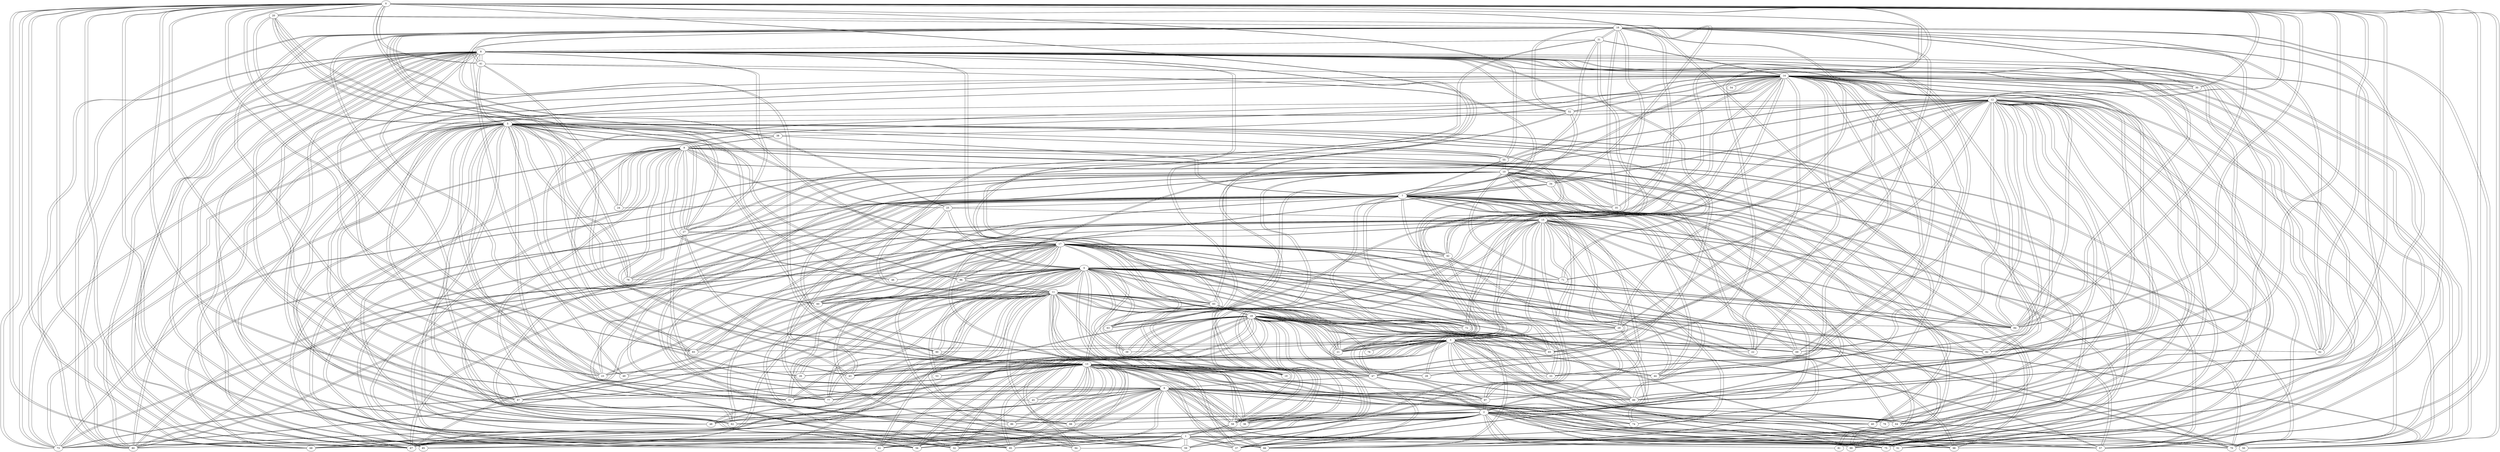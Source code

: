 # this file was generated by giac 1.7.0, (c) B. Parisse and R. De Graeve, Institut Fourier, Universite de Grenoble I
graph {
  graph [directed=false,weighted=true];
  0 [label=0];
  0 -- 20 [weight=3];
  0 -- 25 [weight=23];
  0 -- 29 [weight=5];
  0 -- 30 [weight=9];
  0 -- 34 [weight=14];
  0 -- 41 [weight=11];
  0 -- 42 [weight=12];
  0 -- 44 [weight=11];
  0 -- 47 [weight=22];
  0 -- 49 [weight=23];
  0 -- 50 [weight=2];
  0 -- 55 [weight=16];
  0 -- 58 [weight=5];
  0 -- 67 [weight=4];
  0 -- 68 [weight=24];
  0 -- 73 [weight=14];
  0 -- 75 [weight=24];
  0 -- 80 [weight=1];
  0 -- 82 [weight=2];
  0 -- 83 [weight=4];
  0 -- 84 [weight=7];
  0 -- 85 [weight=13];
  0 -- 87 [weight=13];
  0 -- 89 [weight=22];
  0 -- 91 [weight=15];
  0 -- 95 [weight=20];
  0 -- 99 [weight=24];
  1 [label=1];
  1 -- 32 [weight=16];
  1 -- 37 [weight=25];
  1 -- 50 [weight=15];
  1 -- 51 [weight=24];
  1 -- 56 [weight=25];
  1 -- 57 [weight=25];
  1 -- 58 [weight=18];
  1 -- 59 [weight=19];
  1 -- 61 [weight=8];
  1 -- 66 [weight=8];
  1 -- 67 [weight=23];
  1 -- 68 [weight=4];
  1 -- 70 [weight=10];
  1 -- 73 [weight=8];
  1 -- 75 [weight=2];
  1 -- 80 [weight=12];
  1 -- 81 [weight=17];
  1 -- 85 [weight=19];
  1 -- 94 [weight=20];
  1 -- 95 [weight=18];
  1 -- 98 [weight=24];
  1 -- 99 [weight=6];
  2 [label=2];
  2 -- 20 [weight=2];
  2 -- 29 [weight=4];
  2 -- 34 [weight=24];
  2 -- 36 [weight=25];
  2 -- 37 [weight=14];
  2 -- 40 [weight=8];
  2 -- 42 [weight=10];
  2 -- 47 [weight=8];
  2 -- 48 [weight=15];
  2 -- 51 [weight=20];
  2 -- 57 [weight=21];
  2 -- 58 [weight=3];
  2 -- 59 [weight=14];
  2 -- 62 [weight=16];
  2 -- 64 [weight=5];
  2 -- 67 [weight=8];
  2 -- 73 [weight=25];
  2 -- 74 [weight=22];
  2 -- 75 [weight=23];
  2 -- 79 [weight=18];
  2 -- 85 [weight=6];
  2 -- 86 [weight=12];
  2 -- 88 [weight=22];
  2 -- 95 [weight=20];
  2 -- 97 [weight=3];
  2 -- 98 [weight=20];
  2 -- 99 [weight=20];
  3 [label=3];
  3 -- 21 [weight=8];
  3 -- 22 [weight=25];
  3 -- 29 [weight=9];
  3 -- 32 [weight=6];
  3 -- 33 [weight=13];
  3 -- 39 [weight=12];
  3 -- 42 [weight=15];
  3 -- 43 [weight=17];
  3 -- 45 [weight=4];
  3 -- 51 [weight=5];
  3 -- 56 [weight=19];
  3 -- 64 [weight=20];
  3 -- 65 [weight=18];
  3 -- 68 [weight=23];
  3 -- 69 [weight=20];
  3 -- 75 [weight=16];
  3 -- 76 [weight=5];
  3 -- 82 [weight=9];
  3 -- 83 [weight=24];
  3 -- 89 [weight=22];
  3 -- 90 [weight=1];
  3 -- 92 [weight=8];
  3 -- 95 [weight=4];
  4 [label=4];
  4 -- 19 [weight=7];
  4 -- 20 [weight=8];
  4 -- 21 [weight=14];
  4 -- 25 [weight=11];
  4 -- 26 [weight=8];
  4 -- 29 [weight=9];
  4 -- 39 [weight=2];
  4 -- 42 [weight=13];
  4 -- 46 [weight=7];
  4 -- 50 [weight=4];
  4 -- 58 [weight=8];
  4 -- 60 [weight=10];
  4 -- 63 [weight=15];
  4 -- 70 [weight=16];
  4 -- 71 [weight=15];
  4 -- 72 [weight=2];
  4 -- 73 [weight=1];
  4 -- 76 [weight=17];
  4 -- 77 [weight=2];
  4 -- 78 [weight=23];
  4 -- 83 [weight=23];
  4 -- 84 [weight=2];
  4 -- 85 [weight=3];
  4 -- 87 [weight=7];
  4 -- 89 [weight=2];
  4 -- 90 [weight=13];
  4 -- 91 [weight=10];
  4 -- 92 [weight=17];
  4 -- 96 [weight=18];
  4 -- 97 [weight=10];
  5 [label=5];
  5 -- 20 [weight=20];
  5 -- 23 [weight=23];
  5 -- 24 [weight=10];
  5 -- 25 [weight=14];
  5 -- 26 [weight=19];
  5 -- 27 [weight=19];
  5 -- 32 [weight=16];
  5 -- 37 [weight=2];
  5 -- 38 [weight=1];
  5 -- 41 [weight=22];
  5 -- 51 [weight=9];
  5 -- 52 [weight=5];
  5 -- 55 [weight=5];
  5 -- 56 [weight=9];
  5 -- 58 [weight=18];
  5 -- 59 [weight=12];
  5 -- 60 [weight=23];
  5 -- 62 [weight=14];
  5 -- 64 [weight=12];
  5 -- 71 [weight=12];
  5 -- 73 [weight=25];
  5 -- 75 [weight=5];
  5 -- 77 [weight=12];
  5 -- 78 [weight=15];
  5 -- 80 [weight=22];
  5 -- 86 [weight=1];
  5 -- 87 [weight=21];
  5 -- 88 [weight=8];
  5 -- 96 [weight=11];
  6 [label=6];
  6 -- 25 [weight=4];
  6 -- 27 [weight=25];
  6 -- 34 [weight=4];
  6 -- 36 [weight=21];
  6 -- 45 [weight=2];
  6 -- 47 [weight=2];
  6 -- 50 [weight=22];
  6 -- 51 [weight=9];
  6 -- 56 [weight=18];
  6 -- 58 [weight=1];
  6 -- 61 [weight=4];
  6 -- 62 [weight=20];
  6 -- 66 [weight=23];
  6 -- 68 [weight=18];
  6 -- 74 [weight=5];
  6 -- 75 [weight=18];
  6 -- 77 [weight=2];
  6 -- 87 [weight=1];
  6 -- 88 [weight=5];
  6 -- 89 [weight=25];
  6 -- 91 [weight=12];
  6 -- 95 [weight=16];
  6 -- 97 [weight=20];
  6 -- 99 [weight=2];
  7 [label=7];
  7 -- 24 [weight=4];
  7 -- 25 [weight=23];
  7 -- 29 [weight=17];
  7 -- 34 [weight=13];
  7 -- 35 [weight=6];
  7 -- 38 [weight=2];
  7 -- 41 [weight=8];
  7 -- 42 [weight=21];
  7 -- 43 [weight=3];
  7 -- 44 [weight=17];
  7 -- 45 [weight=17];
  7 -- 47 [weight=8];
  7 -- 48 [weight=7];
  7 -- 52 [weight=6];
  7 -- 55 [weight=24];
  7 -- 60 [weight=15];
  7 -- 61 [weight=3];
  7 -- 62 [weight=18];
  7 -- 66 [weight=2];
  7 -- 68 [weight=4];
  7 -- 69 [weight=14];
  7 -- 72 [weight=11];
  7 -- 74 [weight=14];
  7 -- 75 [weight=23];
  7 -- 80 [weight=15];
  7 -- 81 [weight=21];
  7 -- 94 [weight=12];
  7 -- 97 [weight=16];
  7 -- 99 [weight=13];
  8 [label=8];
  8 -- 19 [weight=7];
  8 -- 23 [weight=23];
  8 -- 27 [weight=6];
  8 -- 31 [weight=1];
  8 -- 33 [weight=10];
  8 -- 41 [weight=25];
  8 -- 47 [weight=12];
  8 -- 48 [weight=10];
  8 -- 49 [weight=9];
  8 -- 50 [weight=12];
  8 -- 52 [weight=1];
  8 -- 58 [weight=2];
  8 -- 61 [weight=22];
  8 -- 62 [weight=10];
  8 -- 64 [weight=15];
  8 -- 67 [weight=15];
  8 -- 68 [weight=23];
  8 -- 69 [weight=8];
  8 -- 70 [weight=10];
  8 -- 73 [weight=21];
  8 -- 75 [weight=22];
  8 -- 80 [weight=12];
  8 -- 83 [weight=2];
  8 -- 84 [weight=13];
  8 -- 85 [weight=24];
  8 -- 87 [weight=14];
  8 -- 89 [weight=20];
  8 -- 91 [weight=12];
  8 -- 92 [weight=8];
  8 -- 93 [weight=14];
  8 -- 95 [weight=6];
  8 -- 97 [weight=11];
  9 [label=9];
  9 -- 22 [weight=18];
  9 -- 24 [weight=25];
  9 -- 27 [weight=20];
  9 -- 32 [weight=21];
  9 -- 38 [weight=22];
  9 -- 40 [weight=6];
  9 -- 43 [weight=8];
  9 -- 46 [weight=19];
  9 -- 48 [weight=18];
  9 -- 55 [weight=4];
  9 -- 56 [weight=6];
  9 -- 67 [weight=20];
  9 -- 70 [weight=13];
  9 -- 78 [weight=2];
  9 -- 82 [weight=6];
  9 -- 83 [weight=6];
  9 -- 84 [weight=9];
  9 -- 93 [weight=24];
  9 -- 99 [weight=4];
  10 [label=10];
  10 -- 31 [weight=13];
  10 -- 34 [weight=7];
  10 -- 35 [weight=20];
  10 -- 37 [weight=3];
  10 -- 55 [weight=19];
  10 -- 56 [weight=22];
  10 -- 57 [weight=24];
  10 -- 58 [weight=9];
  10 -- 61 [weight=5];
  10 -- 65 [weight=3];
  10 -- 67 [weight=9];
  10 -- 69 [weight=18];
  10 -- 71 [weight=1];
  10 -- 73 [weight=18];
  10 -- 77 [weight=3];
  10 -- 78 [weight=7];
  10 -- 85 [weight=8];
  10 -- 90 [weight=16];
  10 -- 92 [weight=18];
  10 -- 93 [weight=20];
  10 -- 99 [weight=3];
  11 [label=11];
  11 -- 19 [weight=19];
  11 -- 20 [weight=17];
  11 -- 21 [weight=10];
  11 -- 31 [weight=25];
  11 -- 33 [weight=21];
  11 -- 36 [weight=4];
  11 -- 37 [weight=13];
  11 -- 47 [weight=4];
  11 -- 48 [weight=11];
  11 -- 59 [weight=3];
  11 -- 60 [weight=24];
  11 -- 61 [weight=3];
  11 -- 65 [weight=15];
  11 -- 66 [weight=4];
  11 -- 67 [weight=1];
  11 -- 69 [weight=5];
  11 -- 73 [weight=18];
  11 -- 77 [weight=12];
  11 -- 85 [weight=8];
  11 -- 86 [weight=25];
  11 -- 89 [weight=13];
  11 -- 91 [weight=14];
  11 -- 93 [weight=20];
  11 -- 96 [weight=10];
  11 -- 98 [weight=6];
  12 [label=12];
  12 -- 19 [weight=13];
  12 -- 21 [weight=24];
  12 -- 27 [weight=14];
  12 -- 30 [weight=12];
  12 -- 33 [weight=2];
  12 -- 34 [weight=8];
  12 -- 40 [weight=24];
  12 -- 50 [weight=1];
  12 -- 51 [weight=5];
  12 -- 52 [weight=23];
  12 -- 57 [weight=22];
  12 -- 58 [weight=2];
  12 -- 62 [weight=14];
  12 -- 64 [weight=12];
  12 -- 69 [weight=23];
  12 -- 71 [weight=18];
  12 -- 72 [weight=5];
  12 -- 74 [weight=21];
  12 -- 75 [weight=8];
  12 -- 80 [weight=23];
  12 -- 82 [weight=8];
  12 -- 84 [weight=3];
  12 -- 92 [weight=2];
  12 -- 96 [weight=2];
  12 -- 98 [weight=22];
  12 -- 99 [weight=1];
  13 [label=13];
  13 -- 19 [weight=4];
  13 -- 20 [weight=17];
  13 -- 23 [weight=5];
  13 -- 26 [weight=4];
  13 -- 27 [weight=18];
  13 -- 28 [weight=20];
  13 -- 32 [weight=24];
  13 -- 33 [weight=10];
  13 -- 36 [weight=2];
  13 -- 37 [weight=11];
  13 -- 40 [weight=16];
  13 -- 41 [weight=2];
  13 -- 43 [weight=4];
  13 -- 44 [weight=4];
  13 -- 47 [weight=13];
  13 -- 48 [weight=20];
  13 -- 49 [weight=22];
  13 -- 50 [weight=7];
  13 -- 53 [weight=15];
  13 -- 57 [weight=16];
  13 -- 64 [weight=16];
  13 -- 66 [weight=23];
  13 -- 67 [weight=9];
  13 -- 68 [weight=22];
  13 -- 75 [weight=7];
  13 -- 77 [weight=22];
  13 -- 86 [weight=6];
  13 -- 87 [weight=4];
  13 -- 88 [weight=22];
  13 -- 89 [weight=9];
  13 -- 90 [weight=15];
  13 -- 91 [weight=9];
  13 -- 93 [weight=17];
  13 -- 95 [weight=2];
  13 -- 97 [weight=6];
  14 [label=14];
  14 -- 19 [weight=12];
  14 -- 22 [weight=16];
  14 -- 24 [weight=18];
  14 -- 28 [weight=2];
  14 -- 30 [weight=17];
  14 -- 31 [weight=19];
  14 -- 35 [weight=7];
  14 -- 36 [weight=2];
  14 -- 38 [weight=25];
  14 -- 40 [weight=11];
  14 -- 41 [weight=25];
  14 -- 42 [weight=17];
  14 -- 43 [weight=21];
  14 -- 44 [weight=11];
  14 -- 47 [weight=12];
  14 -- 48 [weight=1];
  14 -- 50 [weight=12];
  14 -- 51 [weight=15];
  14 -- 52 [weight=6];
  14 -- 54 [weight=1];
  14 -- 55 [weight=17];
  14 -- 57 [weight=1];
  14 -- 63 [weight=21];
  14 -- 65 [weight=13];
  14 -- 66 [weight=1];
  14 -- 70 [weight=3];
  14 -- 73 [weight=11];
  14 -- 79 [weight=18];
  14 -- 82 [weight=25];
  14 -- 84 [weight=6];
  14 -- 85 [weight=18];
  14 -- 89 [weight=24];
  14 -- 91 [weight=7];
  14 -- 92 [weight=18];
  14 -- 97 [weight=16];
  15 [label=15];
  15 -- 21 [weight=13];
  15 -- 23 [weight=3];
  15 -- 25 [weight=17];
  15 -- 27 [weight=6];
  15 -- 29 [weight=20];
  15 -- 31 [weight=19];
  15 -- 36 [weight=25];
  15 -- 37 [weight=16];
  15 -- 44 [weight=6];
  15 -- 49 [weight=6];
  15 -- 58 [weight=21];
  15 -- 59 [weight=21];
  15 -- 60 [weight=12];
  15 -- 64 [weight=2];
  15 -- 65 [weight=12];
  15 -- 67 [weight=11];
  15 -- 70 [weight=18];
  15 -- 80 [weight=1];
  15 -- 84 [weight=18];
  15 -- 89 [weight=24];
  15 -- 95 [weight=22];
  15 -- 98 [weight=12];
  16 [label=16];
  16 -- 20 [weight=5];
  16 -- 21 [weight=19];
  16 -- 22 [weight=7];
  16 -- 23 [weight=12];
  16 -- 27 [weight=5];
  16 -- 29 [weight=15];
  16 -- 30 [weight=21];
  16 -- 31 [weight=9];
  16 -- 32 [weight=25];
  16 -- 35 [weight=23];
  16 -- 41 [weight=18];
  16 -- 42 [weight=5];
  16 -- 52 [weight=7];
  16 -- 66 [weight=2];
  16 -- 67 [weight=6];
  16 -- 70 [weight=1];
  16 -- 78 [weight=19];
  16 -- 80 [weight=12];
  16 -- 81 [weight=18];
  16 -- 82 [weight=17];
  16 -- 84 [weight=23];
  16 -- 90 [weight=24];
  17 [label=17];
  17 -- 21 [weight=13];
  17 -- 22 [weight=2];
  17 -- 23 [weight=2];
  17 -- 27 [weight=9];
  17 -- 28 [weight=21];
  17 -- 33 [weight=24];
  17 -- 37 [weight=15];
  17 -- 39 [weight=7];
  17 -- 42 [weight=7];
  17 -- 52 [weight=14];
  17 -- 53 [weight=12];
  17 -- 57 [weight=21];
  17 -- 59 [weight=8];
  17 -- 60 [weight=20];
  17 -- 62 [weight=12];
  17 -- 63 [weight=18];
  17 -- 66 [weight=2];
  17 -- 67 [weight=22];
  17 -- 70 [weight=22];
  17 -- 72 [weight=7];
  17 -- 73 [weight=21];
  17 -- 77 [weight=16];
  17 -- 80 [weight=8];
  17 -- 83 [weight=13];
  17 -- 84 [weight=6];
  17 -- 88 [weight=18];
  17 -- 94 [weight=13];
  17 -- 98 [weight=15];
  18 [label=18];
  18 -- 21 [weight=2];
  18 -- 29 [weight=17];
  18 -- 32 [weight=18];
  18 -- 39 [weight=14];
  18 -- 40 [weight=6];
  18 -- 43 [weight=12];
  18 -- 44 [weight=16];
  18 -- 47 [weight=20];
  18 -- 48 [weight=22];
  18 -- 56 [weight=16];
  18 -- 57 [weight=16];
  18 -- 58 [weight=2];
  18 -- 61 [weight=25];
  18 -- 63 [weight=11];
  18 -- 65 [weight=2];
  18 -- 66 [weight=17];
  18 -- 67 [weight=18];
  18 -- 70 [weight=1];
  18 -- 72 [weight=14];
  18 -- 80 [weight=4];
  18 -- 84 [weight=12];
  18 -- 93 [weight=21];
  18 -- 94 [weight=17];
  18 -- 99 [weight=18];
  19 [label=19];
  19 -- { 4 8 11 12 13 14 };
  20 [label=20];
  20 -- { 0 2 4 5 11 13 16 };
  21 [label=21];
  21 -- { 3 4 11 12 15 16 17 18 };
  22 [label=22];
  22 -- { 3 9 14 16 17 };
  23 [label=23];
  23 -- { 5 8 13 15 16 17 };
  24 [label=24];
  24 -- { 5 7 9 14 };
  25 [label=25];
  25 -- { 0 4 5 6 7 15 };
  26 [label=26];
  26 -- { 4 5 13 };
  27 [label=27];
  27 -- { 5 6 8 9 12 13 15 16 17 };
  28 [label=28];
  28 -- { 13 14 17 };
  29 [label=29];
  29 -- { 0 2 3 4 7 15 16 18 };
  30 [label=30];
  30 -- { 0 12 14 16 };
  31 [label=31];
  31 -- { 8 10 11 14 15 16 };
  32 [label=32];
  32 -- { 1 3 5 9 13 16 18 };
  33 [label=33];
  33 -- { 3 8 11 12 13 17 };
  34 [label=34];
  34 -- { 0 2 6 7 10 12 };
  35 [label=35];
  35 -- { 7 10 14 16 };
  36 [label=36];
  36 -- { 2 6 11 13 14 15 };
  37 [label=37];
  37 -- { 1 2 5 10 11 13 15 17 };
  38 [label=38];
  38 -- { 5 7 9 14 };
  39 [label=39];
  39 -- { 3 4 17 18 };
  40 [label=40];
  40 -- { 2 9 12 13 14 18 };
  41 [label=41];
  41 -- { 0 5 7 8 13 14 16 };
  42 [label=42];
  42 -- { 0 2 3 4 7 14 16 17 };
  43 [label=43];
  43 -- { 3 7 9 13 14 18 };
  44 [label=44];
  44 -- { 0 7 13 14 15 18 };
  45 [label=45];
  45 -- { 3 6 7 };
  46 [label=46];
  46 -- { 4 9 };
  47 [label=47];
  47 -- { 0 2 6 7 8 11 13 14 18 };
  48 [label=48];
  48 -- { 2 7 8 9 11 13 14 18 };
  49 [label=49];
  49 -- { 0 8 13 15 };
  50 [label=50];
  50 -- { 0 1 4 6 8 12 13 14 };
  51 [label=51];
  51 -- { 1 2 3 5 6 12 14 };
  52 [label=52];
  52 -- { 5 7 8 12 14 16 17 };
  53 [label=53];
  53 -- { 13 17 };
  54 [label=54];
  54 -- { 14 };
  55 [label=55];
  55 -- { 0 5 7 9 10 14 };
  56 [label=56];
  56 -- { 1 3 5 6 9 10 18 };
  57 [label=57];
  57 -- { 1 2 10 12 13 14 17 18 };
  58 [label=58];
  58 -- { 0 1 2 4 5 6 8 10 12 15 18 };
  59 [label=59];
  59 -- { 1 2 5 11 15 17 };
  60 [label=60];
  60 -- { 4 5 7 11 15 17 };
  61 [label=61];
  61 -- { 1 6 7 8 10 11 18 };
  62 [label=62];
  62 -- { 2 5 6 7 8 12 17 };
  63 [label=63];
  63 -- { 4 14 17 18 };
  64 [label=64];
  64 -- { 2 3 5 8 12 13 15 };
  65 [label=65];
  65 -- { 3 10 11 14 15 18 };
  66 [label=66];
  66 -- { 1 6 7 11 13 14 16 17 18 };
  67 [label=67];
  67 -- { 0 1 2 8 9 10 11 13 15 16 17 18 };
  68 [label=68];
  68 -- { 0 1 3 6 7 8 13 };
  69 [label=69];
  69 -- { 3 7 8 10 11 12 };
  70 [label=70];
  70 -- { 1 4 8 9 14 15 16 17 18 };
  71 [label=71];
  71 -- { 4 5 10 12 };
  72 [label=72];
  72 -- { 4 7 12 17 18 };
  73 [label=73];
  73 -- { 0 1 2 4 5 8 10 11 14 17 };
  74 [label=74];
  74 -- { 2 6 7 12 };
  75 [label=75];
  75 -- { 0 1 2 3 5 6 7 8 12 13 };
  76 [label=76];
  76 -- { 3 4 };
  77 [label=77];
  77 -- { 4 5 6 10 11 13 17 };
  78 [label=78];
  78 -- { 4 5 9 10 16 };
  79 [label=79];
  79 -- { 2 14 };
  80 [label=80];
  80 -- { 0 1 5 7 8 12 15 16 17 18 };
  81 [label=81];
  81 -- { 1 7 16 };
  82 [label=82];
  82 -- { 0 3 9 12 14 16 };
  83 [label=83];
  83 -- { 0 3 4 8 9 17 };
  84 [label=84];
  84 -- { 0 4 8 9 12 14 15 16 17 18 };
  85 [label=85];
  85 -- { 0 1 2 4 8 10 11 14 };
  86 [label=86];
  86 -- { 2 5 11 13 };
  87 [label=87];
  87 -- { 0 4 5 6 8 13 };
  88 [label=88];
  88 -- { 2 5 6 13 17 };
  89 [label=89];
  89 -- { 0 3 4 6 8 11 13 14 15 };
  90 [label=90];
  90 -- { 3 4 10 13 16 };
  91 [label=91];
  91 -- { 0 4 6 8 11 13 14 };
  92 [label=92];
  92 -- { 3 4 8 10 12 14 };
  93 [label=93];
  93 -- { 8 9 10 11 13 18 };
  94 [label=94];
  94 -- { 1 7 17 18 };
  95 [label=95];
  95 -- { 0 1 2 3 6 8 13 15 };
  96 [label=96];
  96 -- { 4 5 11 12 };
  97 [label=97];
  97 -- { 2 4 6 7 8 13 14 };
  98 [label=98];
  98 -- { 1 2 11 12 15 17 };
  99 [label=99];
  99 -- { 0 1 2 6 7 9 10 12 18 };
}
